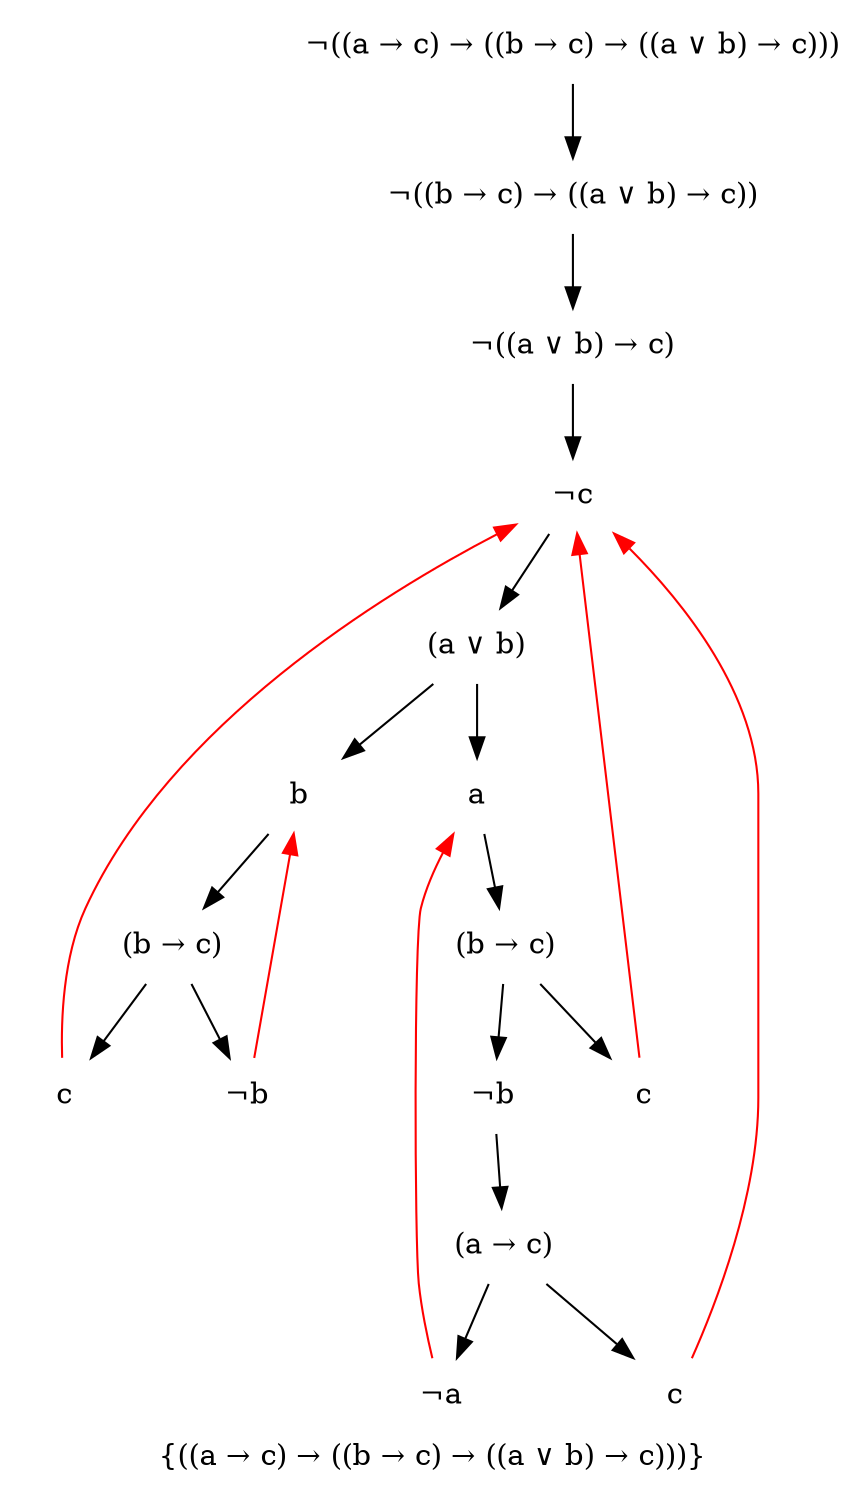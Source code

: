digraph G {
	label = "{((a &rarr; c) &rarr; ((b &rarr; c) &rarr; ((a &or; b) &rarr; c)))}";
	node [ shape = "plaintext" ];
	0 [ label = "&not;((a &rarr; c) &rarr; ((b &rarr; c) &rarr; ((a &or; b) &rarr; c)))" ];
	1 [ label = "&not;((b &rarr; c) &rarr; ((a &or; b) &rarr; c))" ];
	0 -> 1;
	2 [ label = "&not;((a &or; b) &rarr; c)" ];
	1 -> 2;
	3 [ label = "&not;c" ];
	2 -> 3;
	4 [ label = "(a &or; b)" ];
	3 -> 4;
	5 [ label = "a" ];
	4 -> 5;
	6 [ label = "(b &rarr; c)" ];
	5 -> 6;
	7 [ label = "&not;b" ];
	6 -> 7;
	8 [ label = "(a &rarr; c)" ];
	7 -> 8;
	9 [ label = "&not;a" ];
	8 -> 9;
	9 -> 5 [ arrowtail = "normal", color = "red" ];
	10 [ label = "c" ];
	8 -> 10;
	10 -> 3 [ arrowtail = "normal", color = "red" ];
	11 [ label = "c" ];
	6 -> 11;
	11 -> 3 [ arrowtail = "normal", color = "red" ];
	12 [ label = "b" ];
	4 -> 12;
	13 [ label = "(b &rarr; c)" ];
	12 -> 13;
	14 [ label = "&not;b" ];
	13 -> 14;
	14 -> 12 [ arrowtail = "normal", color = "red" ];
	15 [ label = "c" ];
	13 -> 15;
	15 -> 3 [ arrowtail = "normal", color = "red" ];
}